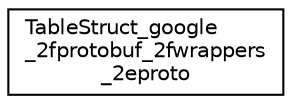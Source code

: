 digraph "类继承关系图"
{
 // LATEX_PDF_SIZE
  edge [fontname="Helvetica",fontsize="10",labelfontname="Helvetica",labelfontsize="10"];
  node [fontname="Helvetica",fontsize="10",shape=record];
  rankdir="LR";
  Node0 [label="TableStruct_google\l_2fprotobuf_2fwrappers\l_2eproto",height=0.2,width=0.4,color="black", fillcolor="white", style="filled",URL="$structTableStruct__google__2fprotobuf__2fwrappers__2eproto.html",tooltip=" "];
}
